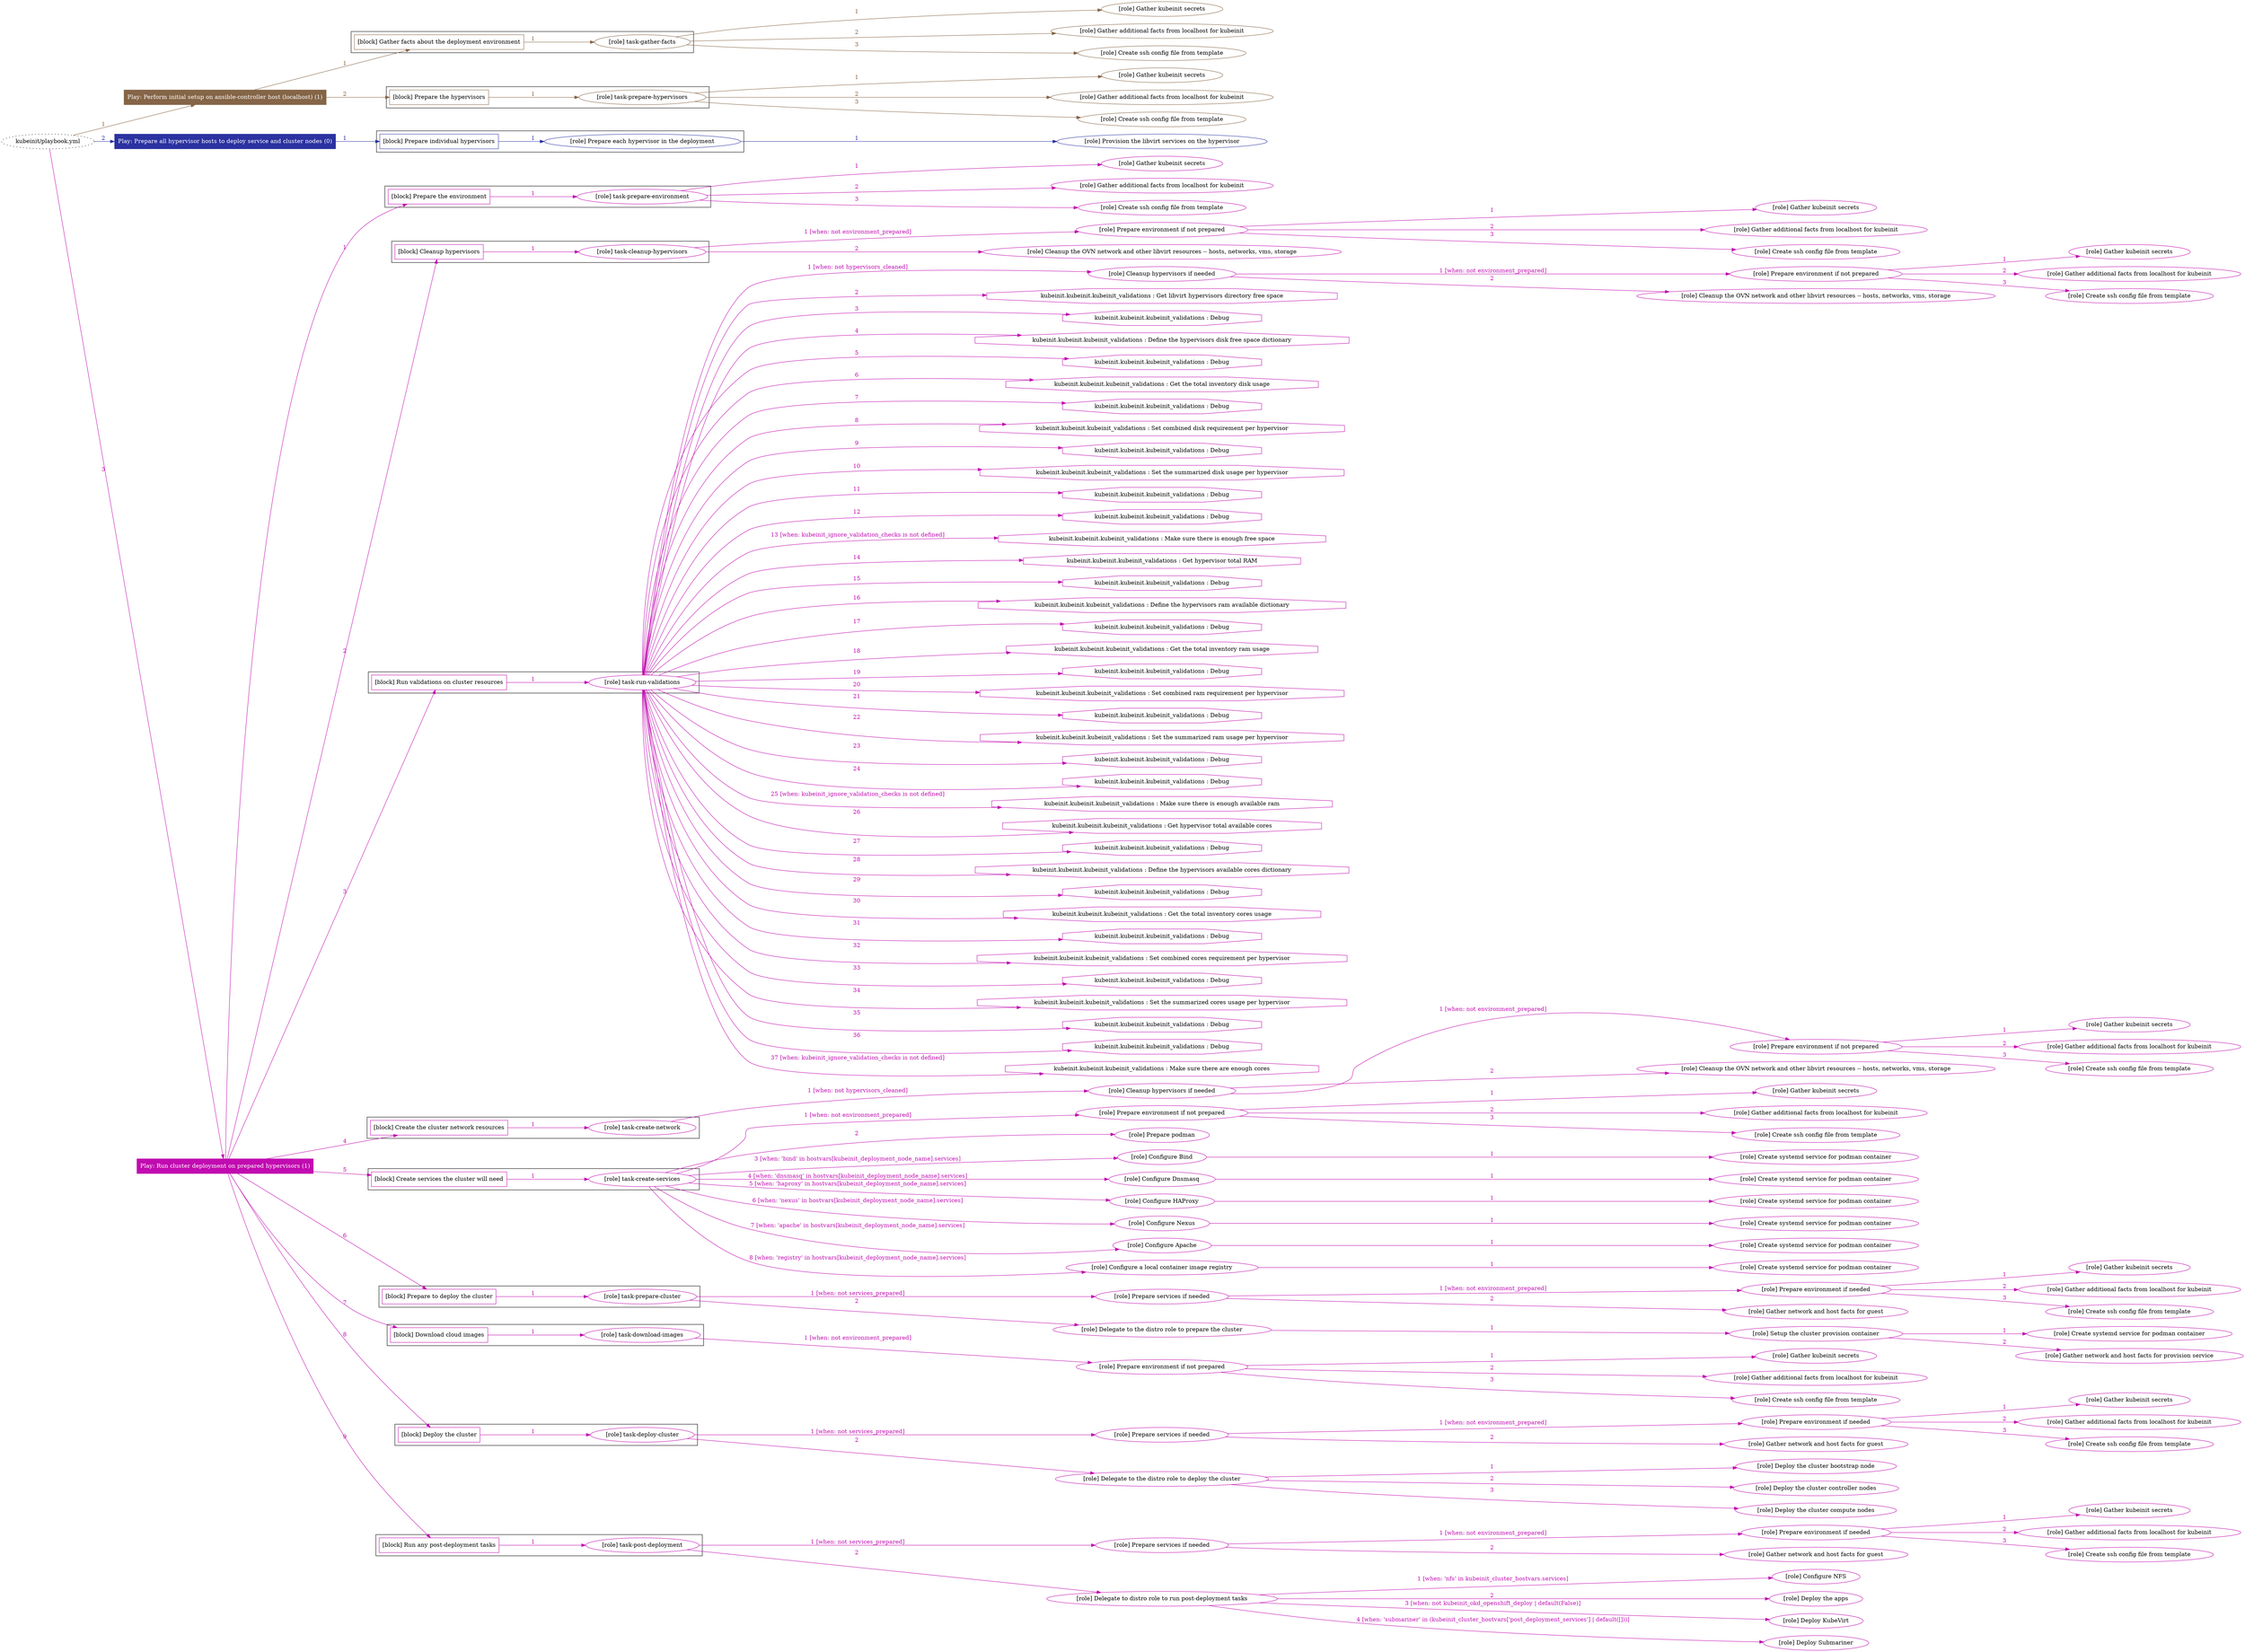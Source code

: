 digraph {
	graph [concentrate=true ordering=in rankdir=LR ratio=fill]
	edge [esep=5 sep=10]
	"kubeinit/playbook.yml" [URL="/home/runner/work/kubeinit/kubeinit/kubeinit/playbook.yml" id=playbook_e26a71fb style=dotted]
	play_205f6891 [label="Play: Perform initial setup on ansible-controller host (localhost) (1)" URL="/home/runner/work/kubeinit/kubeinit/kubeinit/playbook.yml" color="#856547" fontcolor="#ffffff" id=play_205f6891 shape=box style=filled tooltip=localhost]
	"kubeinit/playbook.yml" -> play_205f6891 [label="1 " color="#856547" fontcolor="#856547" id=edge_7119834a labeltooltip="1 " tooltip="1 "]
	subgraph "Gather kubeinit secrets" {
		role_4e64cb46 [label="[role] Gather kubeinit secrets" URL="/home/runner/.ansible/collections/ansible_collections/kubeinit/kubeinit/roles/kubeinit_prepare/tasks/gather_kubeinit_facts.yml" color="#856547" id=role_4e64cb46 tooltip="Gather kubeinit secrets"]
	}
	subgraph "Gather additional facts from localhost for kubeinit" {
		role_03997dae [label="[role] Gather additional facts from localhost for kubeinit" URL="/home/runner/.ansible/collections/ansible_collections/kubeinit/kubeinit/roles/kubeinit_prepare/tasks/gather_kubeinit_facts.yml" color="#856547" id=role_03997dae tooltip="Gather additional facts from localhost for kubeinit"]
	}
	subgraph "Create ssh config file from template" {
		role_cafb5393 [label="[role] Create ssh config file from template" URL="/home/runner/.ansible/collections/ansible_collections/kubeinit/kubeinit/roles/kubeinit_prepare/tasks/gather_kubeinit_facts.yml" color="#856547" id=role_cafb5393 tooltip="Create ssh config file from template"]
	}
	subgraph "task-gather-facts" {
		role_7740b2f0 [label="[role] task-gather-facts" URL="/home/runner/work/kubeinit/kubeinit/kubeinit/playbook.yml" color="#856547" id=role_7740b2f0 tooltip="task-gather-facts"]
		role_7740b2f0 -> role_4e64cb46 [label="1 " color="#856547" fontcolor="#856547" id=edge_23a6af77 labeltooltip="1 " tooltip="1 "]
		role_7740b2f0 -> role_03997dae [label="2 " color="#856547" fontcolor="#856547" id=edge_c3a5cb2d labeltooltip="2 " tooltip="2 "]
		role_7740b2f0 -> role_cafb5393 [label="3 " color="#856547" fontcolor="#856547" id=edge_7d7c8063 labeltooltip="3 " tooltip="3 "]
	}
	subgraph "Gather kubeinit secrets" {
		role_98678cf0 [label="[role] Gather kubeinit secrets" URL="/home/runner/.ansible/collections/ansible_collections/kubeinit/kubeinit/roles/kubeinit_prepare/tasks/gather_kubeinit_facts.yml" color="#856547" id=role_98678cf0 tooltip="Gather kubeinit secrets"]
	}
	subgraph "Gather additional facts from localhost for kubeinit" {
		role_0d9ccc56 [label="[role] Gather additional facts from localhost for kubeinit" URL="/home/runner/.ansible/collections/ansible_collections/kubeinit/kubeinit/roles/kubeinit_prepare/tasks/gather_kubeinit_facts.yml" color="#856547" id=role_0d9ccc56 tooltip="Gather additional facts from localhost for kubeinit"]
	}
	subgraph "Create ssh config file from template" {
		role_4421f9f0 [label="[role] Create ssh config file from template" URL="/home/runner/.ansible/collections/ansible_collections/kubeinit/kubeinit/roles/kubeinit_prepare/tasks/gather_kubeinit_facts.yml" color="#856547" id=role_4421f9f0 tooltip="Create ssh config file from template"]
	}
	subgraph "task-prepare-hypervisors" {
		role_5ab503e5 [label="[role] task-prepare-hypervisors" URL="/home/runner/work/kubeinit/kubeinit/kubeinit/playbook.yml" color="#856547" id=role_5ab503e5 tooltip="task-prepare-hypervisors"]
		role_5ab503e5 -> role_98678cf0 [label="1 " color="#856547" fontcolor="#856547" id=edge_f0eaca31 labeltooltip="1 " tooltip="1 "]
		role_5ab503e5 -> role_0d9ccc56 [label="2 " color="#856547" fontcolor="#856547" id=edge_389e47e4 labeltooltip="2 " tooltip="2 "]
		role_5ab503e5 -> role_4421f9f0 [label="3 " color="#856547" fontcolor="#856547" id=edge_5446df9b labeltooltip="3 " tooltip="3 "]
	}
	subgraph "Play: Perform initial setup on ansible-controller host (localhost) (1)" {
		play_205f6891 -> block_2dcb5378 [label=1 color="#856547" fontcolor="#856547" id=edge_ecc3e4a2 labeltooltip=1 tooltip=1]
		subgraph cluster_block_2dcb5378 {
			block_2dcb5378 [label="[block] Gather facts about the deployment environment" URL="/home/runner/work/kubeinit/kubeinit/kubeinit/playbook.yml" color="#856547" id=block_2dcb5378 labeltooltip="Gather facts about the deployment environment" shape=box tooltip="Gather facts about the deployment environment"]
			block_2dcb5378 -> role_7740b2f0 [label="1 " color="#856547" fontcolor="#856547" id=edge_0b0e2c2b labeltooltip="1 " tooltip="1 "]
		}
		play_205f6891 -> block_8ff5011a [label=2 color="#856547" fontcolor="#856547" id=edge_f4dc8649 labeltooltip=2 tooltip=2]
		subgraph cluster_block_8ff5011a {
			block_8ff5011a [label="[block] Prepare the hypervisors" URL="/home/runner/work/kubeinit/kubeinit/kubeinit/playbook.yml" color="#856547" id=block_8ff5011a labeltooltip="Prepare the hypervisors" shape=box tooltip="Prepare the hypervisors"]
			block_8ff5011a -> role_5ab503e5 [label="1 " color="#856547" fontcolor="#856547" id=edge_e3531ba5 labeltooltip="1 " tooltip="1 "]
		}
	}
	play_0c74963b [label="Play: Prepare all hypervisor hosts to deploy service and cluster nodes (0)" URL="/home/runner/work/kubeinit/kubeinit/kubeinit/playbook.yml" color="#2b32a1" fontcolor="#ffffff" id=play_0c74963b shape=box style=filled tooltip="Play: Prepare all hypervisor hosts to deploy service and cluster nodes (0)"]
	"kubeinit/playbook.yml" -> play_0c74963b [label="2 " color="#2b32a1" fontcolor="#2b32a1" id=edge_00dace12 labeltooltip="2 " tooltip="2 "]
	subgraph "Provision the libvirt services on the hypervisor" {
		role_51239694 [label="[role] Provision the libvirt services on the hypervisor" URL="/home/runner/.ansible/collections/ansible_collections/kubeinit/kubeinit/roles/kubeinit_prepare/tasks/prepare_hypervisor.yml" color="#2b32a1" id=role_51239694 tooltip="Provision the libvirt services on the hypervisor"]
	}
	subgraph "Prepare each hypervisor in the deployment" {
		role_4b4ccf6a [label="[role] Prepare each hypervisor in the deployment" URL="/home/runner/work/kubeinit/kubeinit/kubeinit/playbook.yml" color="#2b32a1" id=role_4b4ccf6a tooltip="Prepare each hypervisor in the deployment"]
		role_4b4ccf6a -> role_51239694 [label="1 " color="#2b32a1" fontcolor="#2b32a1" id=edge_ddf8379a labeltooltip="1 " tooltip="1 "]
	}
	subgraph "Play: Prepare all hypervisor hosts to deploy service and cluster nodes (0)" {
		play_0c74963b -> block_aeb7e48d [label=1 color="#2b32a1" fontcolor="#2b32a1" id=edge_2094c162 labeltooltip=1 tooltip=1]
		subgraph cluster_block_aeb7e48d {
			block_aeb7e48d [label="[block] Prepare individual hypervisors" URL="/home/runner/work/kubeinit/kubeinit/kubeinit/playbook.yml" color="#2b32a1" id=block_aeb7e48d labeltooltip="Prepare individual hypervisors" shape=box tooltip="Prepare individual hypervisors"]
			block_aeb7e48d -> role_4b4ccf6a [label="1 " color="#2b32a1" fontcolor="#2b32a1" id=edge_22c9c5b2 labeltooltip="1 " tooltip="1 "]
		}
	}
	play_4d45ae6a [label="Play: Run cluster deployment on prepared hypervisors (1)" URL="/home/runner/work/kubeinit/kubeinit/kubeinit/playbook.yml" color="#c10bb0" fontcolor="#ffffff" id=play_4d45ae6a shape=box style=filled tooltip=localhost]
	"kubeinit/playbook.yml" -> play_4d45ae6a [label="3 " color="#c10bb0" fontcolor="#c10bb0" id=edge_d987dcf6 labeltooltip="3 " tooltip="3 "]
	subgraph "Gather kubeinit secrets" {
		role_a326727f [label="[role] Gather kubeinit secrets" URL="/home/runner/.ansible/collections/ansible_collections/kubeinit/kubeinit/roles/kubeinit_prepare/tasks/gather_kubeinit_facts.yml" color="#c10bb0" id=role_a326727f tooltip="Gather kubeinit secrets"]
	}
	subgraph "Gather additional facts from localhost for kubeinit" {
		role_5563f98d [label="[role] Gather additional facts from localhost for kubeinit" URL="/home/runner/.ansible/collections/ansible_collections/kubeinit/kubeinit/roles/kubeinit_prepare/tasks/gather_kubeinit_facts.yml" color="#c10bb0" id=role_5563f98d tooltip="Gather additional facts from localhost for kubeinit"]
	}
	subgraph "Create ssh config file from template" {
		role_81d32239 [label="[role] Create ssh config file from template" URL="/home/runner/.ansible/collections/ansible_collections/kubeinit/kubeinit/roles/kubeinit_prepare/tasks/gather_kubeinit_facts.yml" color="#c10bb0" id=role_81d32239 tooltip="Create ssh config file from template"]
	}
	subgraph "task-prepare-environment" {
		role_eb55b9fc [label="[role] task-prepare-environment" URL="/home/runner/work/kubeinit/kubeinit/kubeinit/playbook.yml" color="#c10bb0" id=role_eb55b9fc tooltip="task-prepare-environment"]
		role_eb55b9fc -> role_a326727f [label="1 " color="#c10bb0" fontcolor="#c10bb0" id=edge_47991170 labeltooltip="1 " tooltip="1 "]
		role_eb55b9fc -> role_5563f98d [label="2 " color="#c10bb0" fontcolor="#c10bb0" id=edge_742d89a9 labeltooltip="2 " tooltip="2 "]
		role_eb55b9fc -> role_81d32239 [label="3 " color="#c10bb0" fontcolor="#c10bb0" id=edge_e14baeb8 labeltooltip="3 " tooltip="3 "]
	}
	subgraph "Gather kubeinit secrets" {
		role_adddec5a [label="[role] Gather kubeinit secrets" URL="/home/runner/.ansible/collections/ansible_collections/kubeinit/kubeinit/roles/kubeinit_prepare/tasks/gather_kubeinit_facts.yml" color="#c10bb0" id=role_adddec5a tooltip="Gather kubeinit secrets"]
	}
	subgraph "Gather additional facts from localhost for kubeinit" {
		role_b2144eb9 [label="[role] Gather additional facts from localhost for kubeinit" URL="/home/runner/.ansible/collections/ansible_collections/kubeinit/kubeinit/roles/kubeinit_prepare/tasks/gather_kubeinit_facts.yml" color="#c10bb0" id=role_b2144eb9 tooltip="Gather additional facts from localhost for kubeinit"]
	}
	subgraph "Create ssh config file from template" {
		role_0164a225 [label="[role] Create ssh config file from template" URL="/home/runner/.ansible/collections/ansible_collections/kubeinit/kubeinit/roles/kubeinit_prepare/tasks/gather_kubeinit_facts.yml" color="#c10bb0" id=role_0164a225 tooltip="Create ssh config file from template"]
	}
	subgraph "Prepare environment if not prepared" {
		role_36d30901 [label="[role] Prepare environment if not prepared" URL="/home/runner/.ansible/collections/ansible_collections/kubeinit/kubeinit/roles/kubeinit_prepare/tasks/cleanup_hypervisors.yml" color="#c10bb0" id=role_36d30901 tooltip="Prepare environment if not prepared"]
		role_36d30901 -> role_adddec5a [label="1 " color="#c10bb0" fontcolor="#c10bb0" id=edge_e633828a labeltooltip="1 " tooltip="1 "]
		role_36d30901 -> role_b2144eb9 [label="2 " color="#c10bb0" fontcolor="#c10bb0" id=edge_a2da2510 labeltooltip="2 " tooltip="2 "]
		role_36d30901 -> role_0164a225 [label="3 " color="#c10bb0" fontcolor="#c10bb0" id=edge_ae048aff labeltooltip="3 " tooltip="3 "]
	}
	subgraph "Cleanup the OVN network and other libvirt resources -- hosts, networks, vms, storage" {
		role_5141cc9f [label="[role] Cleanup the OVN network and other libvirt resources -- hosts, networks, vms, storage" URL="/home/runner/.ansible/collections/ansible_collections/kubeinit/kubeinit/roles/kubeinit_prepare/tasks/cleanup_hypervisors.yml" color="#c10bb0" id=role_5141cc9f tooltip="Cleanup the OVN network and other libvirt resources -- hosts, networks, vms, storage"]
	}
	subgraph "task-cleanup-hypervisors" {
		role_904614a5 [label="[role] task-cleanup-hypervisors" URL="/home/runner/work/kubeinit/kubeinit/kubeinit/playbook.yml" color="#c10bb0" id=role_904614a5 tooltip="task-cleanup-hypervisors"]
		role_904614a5 -> role_36d30901 [label="1 [when: not environment_prepared]" color="#c10bb0" fontcolor="#c10bb0" id=edge_fa687e51 labeltooltip="1 [when: not environment_prepared]" tooltip="1 [when: not environment_prepared]"]
		role_904614a5 -> role_5141cc9f [label="2 " color="#c10bb0" fontcolor="#c10bb0" id=edge_1bfa1a60 labeltooltip="2 " tooltip="2 "]
	}
	subgraph "Gather kubeinit secrets" {
		role_bbe0d2f4 [label="[role] Gather kubeinit secrets" URL="/home/runner/.ansible/collections/ansible_collections/kubeinit/kubeinit/roles/kubeinit_prepare/tasks/gather_kubeinit_facts.yml" color="#c10bb0" id=role_bbe0d2f4 tooltip="Gather kubeinit secrets"]
	}
	subgraph "Gather additional facts from localhost for kubeinit" {
		role_507bb6d4 [label="[role] Gather additional facts from localhost for kubeinit" URL="/home/runner/.ansible/collections/ansible_collections/kubeinit/kubeinit/roles/kubeinit_prepare/tasks/gather_kubeinit_facts.yml" color="#c10bb0" id=role_507bb6d4 tooltip="Gather additional facts from localhost for kubeinit"]
	}
	subgraph "Create ssh config file from template" {
		role_0abbb767 [label="[role] Create ssh config file from template" URL="/home/runner/.ansible/collections/ansible_collections/kubeinit/kubeinit/roles/kubeinit_prepare/tasks/gather_kubeinit_facts.yml" color="#c10bb0" id=role_0abbb767 tooltip="Create ssh config file from template"]
	}
	subgraph "Prepare environment if not prepared" {
		role_dc6c1cdf [label="[role] Prepare environment if not prepared" URL="/home/runner/.ansible/collections/ansible_collections/kubeinit/kubeinit/roles/kubeinit_prepare/tasks/cleanup_hypervisors.yml" color="#c10bb0" id=role_dc6c1cdf tooltip="Prepare environment if not prepared"]
		role_dc6c1cdf -> role_bbe0d2f4 [label="1 " color="#c10bb0" fontcolor="#c10bb0" id=edge_cf75aca3 labeltooltip="1 " tooltip="1 "]
		role_dc6c1cdf -> role_507bb6d4 [label="2 " color="#c10bb0" fontcolor="#c10bb0" id=edge_35bb2f94 labeltooltip="2 " tooltip="2 "]
		role_dc6c1cdf -> role_0abbb767 [label="3 " color="#c10bb0" fontcolor="#c10bb0" id=edge_d5b6416b labeltooltip="3 " tooltip="3 "]
	}
	subgraph "Cleanup the OVN network and other libvirt resources -- hosts, networks, vms, storage" {
		role_432e8d5b [label="[role] Cleanup the OVN network and other libvirt resources -- hosts, networks, vms, storage" URL="/home/runner/.ansible/collections/ansible_collections/kubeinit/kubeinit/roles/kubeinit_prepare/tasks/cleanup_hypervisors.yml" color="#c10bb0" id=role_432e8d5b tooltip="Cleanup the OVN network and other libvirt resources -- hosts, networks, vms, storage"]
	}
	subgraph "Cleanup hypervisors if needed" {
		role_c6b0385e [label="[role] Cleanup hypervisors if needed" URL="/home/runner/.ansible/collections/ansible_collections/kubeinit/kubeinit/roles/kubeinit_validations/tasks/main.yml" color="#c10bb0" id=role_c6b0385e tooltip="Cleanup hypervisors if needed"]
		role_c6b0385e -> role_dc6c1cdf [label="1 [when: not environment_prepared]" color="#c10bb0" fontcolor="#c10bb0" id=edge_d12ea577 labeltooltip="1 [when: not environment_prepared]" tooltip="1 [when: not environment_prepared]"]
		role_c6b0385e -> role_432e8d5b [label="2 " color="#c10bb0" fontcolor="#c10bb0" id=edge_ab2e592d labeltooltip="2 " tooltip="2 "]
	}
	subgraph "task-run-validations" {
		role_b9e89e8c [label="[role] task-run-validations" URL="/home/runner/work/kubeinit/kubeinit/kubeinit/playbook.yml" color="#c10bb0" id=role_b9e89e8c tooltip="task-run-validations"]
		role_b9e89e8c -> role_c6b0385e [label="1 [when: not hypervisors_cleaned]" color="#c10bb0" fontcolor="#c10bb0" id=edge_a03c371e labeltooltip="1 [when: not hypervisors_cleaned]" tooltip="1 [when: not hypervisors_cleaned]"]
		task_b64d3357 [label="kubeinit.kubeinit.kubeinit_validations : Get libvirt hypervisors directory free space" URL="/home/runner/.ansible/collections/ansible_collections/kubeinit/kubeinit/roles/kubeinit_validations/tasks/10_libvirt_free_space.yml" color="#c10bb0" id=task_b64d3357 shape=octagon tooltip="kubeinit.kubeinit.kubeinit_validations : Get libvirt hypervisors directory free space"]
		role_b9e89e8c -> task_b64d3357 [label="2 " color="#c10bb0" fontcolor="#c10bb0" id=edge_a7199e0b labeltooltip="2 " tooltip="2 "]
		task_2fd5b173 [label="kubeinit.kubeinit.kubeinit_validations : Debug" URL="/home/runner/.ansible/collections/ansible_collections/kubeinit/kubeinit/roles/kubeinit_validations/tasks/10_libvirt_free_space.yml" color="#c10bb0" id=task_2fd5b173 shape=octagon tooltip="kubeinit.kubeinit.kubeinit_validations : Debug"]
		role_b9e89e8c -> task_2fd5b173 [label="3 " color="#c10bb0" fontcolor="#c10bb0" id=edge_8ea1081c labeltooltip="3 " tooltip="3 "]
		task_35550cd8 [label="kubeinit.kubeinit.kubeinit_validations : Define the hypervisors disk free space dictionary" URL="/home/runner/.ansible/collections/ansible_collections/kubeinit/kubeinit/roles/kubeinit_validations/tasks/10_libvirt_free_space.yml" color="#c10bb0" id=task_35550cd8 shape=octagon tooltip="kubeinit.kubeinit.kubeinit_validations : Define the hypervisors disk free space dictionary"]
		role_b9e89e8c -> task_35550cd8 [label="4 " color="#c10bb0" fontcolor="#c10bb0" id=edge_46815473 labeltooltip="4 " tooltip="4 "]
		task_393127dc [label="kubeinit.kubeinit.kubeinit_validations : Debug" URL="/home/runner/.ansible/collections/ansible_collections/kubeinit/kubeinit/roles/kubeinit_validations/tasks/10_libvirt_free_space.yml" color="#c10bb0" id=task_393127dc shape=octagon tooltip="kubeinit.kubeinit.kubeinit_validations : Debug"]
		role_b9e89e8c -> task_393127dc [label="5 " color="#c10bb0" fontcolor="#c10bb0" id=edge_99b411d1 labeltooltip="5 " tooltip="5 "]
		task_e2a570dc [label="kubeinit.kubeinit.kubeinit_validations : Get the total inventory disk usage" URL="/home/runner/.ansible/collections/ansible_collections/kubeinit/kubeinit/roles/kubeinit_validations/tasks/10_libvirt_free_space.yml" color="#c10bb0" id=task_e2a570dc shape=octagon tooltip="kubeinit.kubeinit.kubeinit_validations : Get the total inventory disk usage"]
		role_b9e89e8c -> task_e2a570dc [label="6 " color="#c10bb0" fontcolor="#c10bb0" id=edge_4ee5e862 labeltooltip="6 " tooltip="6 "]
		task_6c873c8d [label="kubeinit.kubeinit.kubeinit_validations : Debug" URL="/home/runner/.ansible/collections/ansible_collections/kubeinit/kubeinit/roles/kubeinit_validations/tasks/10_libvirt_free_space.yml" color="#c10bb0" id=task_6c873c8d shape=octagon tooltip="kubeinit.kubeinit.kubeinit_validations : Debug"]
		role_b9e89e8c -> task_6c873c8d [label="7 " color="#c10bb0" fontcolor="#c10bb0" id=edge_91b41ae9 labeltooltip="7 " tooltip="7 "]
		task_3733c904 [label="kubeinit.kubeinit.kubeinit_validations : Set combined disk requirement per hypervisor" URL="/home/runner/.ansible/collections/ansible_collections/kubeinit/kubeinit/roles/kubeinit_validations/tasks/10_libvirt_free_space.yml" color="#c10bb0" id=task_3733c904 shape=octagon tooltip="kubeinit.kubeinit.kubeinit_validations : Set combined disk requirement per hypervisor"]
		role_b9e89e8c -> task_3733c904 [label="8 " color="#c10bb0" fontcolor="#c10bb0" id=edge_fb6077c8 labeltooltip="8 " tooltip="8 "]
		task_696aab0c [label="kubeinit.kubeinit.kubeinit_validations : Debug" URL="/home/runner/.ansible/collections/ansible_collections/kubeinit/kubeinit/roles/kubeinit_validations/tasks/10_libvirt_free_space.yml" color="#c10bb0" id=task_696aab0c shape=octagon tooltip="kubeinit.kubeinit.kubeinit_validations : Debug"]
		role_b9e89e8c -> task_696aab0c [label="9 " color="#c10bb0" fontcolor="#c10bb0" id=edge_bed0dfd8 labeltooltip="9 " tooltip="9 "]
		task_e32a8131 [label="kubeinit.kubeinit.kubeinit_validations : Set the summarized disk usage per hypervisor" URL="/home/runner/.ansible/collections/ansible_collections/kubeinit/kubeinit/roles/kubeinit_validations/tasks/10_libvirt_free_space.yml" color="#c10bb0" id=task_e32a8131 shape=octagon tooltip="kubeinit.kubeinit.kubeinit_validations : Set the summarized disk usage per hypervisor"]
		role_b9e89e8c -> task_e32a8131 [label="10 " color="#c10bb0" fontcolor="#c10bb0" id=edge_3dec24c7 labeltooltip="10 " tooltip="10 "]
		task_2509c92d [label="kubeinit.kubeinit.kubeinit_validations : Debug" URL="/home/runner/.ansible/collections/ansible_collections/kubeinit/kubeinit/roles/kubeinit_validations/tasks/10_libvirt_free_space.yml" color="#c10bb0" id=task_2509c92d shape=octagon tooltip="kubeinit.kubeinit.kubeinit_validations : Debug"]
		role_b9e89e8c -> task_2509c92d [label="11 " color="#c10bb0" fontcolor="#c10bb0" id=edge_3d0d459c labeltooltip="11 " tooltip="11 "]
		task_ace71037 [label="kubeinit.kubeinit.kubeinit_validations : Debug" URL="/home/runner/.ansible/collections/ansible_collections/kubeinit/kubeinit/roles/kubeinit_validations/tasks/10_libvirt_free_space.yml" color="#c10bb0" id=task_ace71037 shape=octagon tooltip="kubeinit.kubeinit.kubeinit_validations : Debug"]
		role_b9e89e8c -> task_ace71037 [label="12 " color="#c10bb0" fontcolor="#c10bb0" id=edge_a327acdc labeltooltip="12 " tooltip="12 "]
		task_a318b33e [label="kubeinit.kubeinit.kubeinit_validations : Make sure there is enough free space" URL="/home/runner/.ansible/collections/ansible_collections/kubeinit/kubeinit/roles/kubeinit_validations/tasks/10_libvirt_free_space.yml" color="#c10bb0" id=task_a318b33e shape=octagon tooltip="kubeinit.kubeinit.kubeinit_validations : Make sure there is enough free space"]
		role_b9e89e8c -> task_a318b33e [label="13 [when: kubeinit_ignore_validation_checks is not defined]" color="#c10bb0" fontcolor="#c10bb0" id=edge_25b012d0 labeltooltip="13 [when: kubeinit_ignore_validation_checks is not defined]" tooltip="13 [when: kubeinit_ignore_validation_checks is not defined]"]
		task_9abcf8a5 [label="kubeinit.kubeinit.kubeinit_validations : Get hypervisor total RAM" URL="/home/runner/.ansible/collections/ansible_collections/kubeinit/kubeinit/roles/kubeinit_validations/tasks/20_libvirt_available_ram.yml" color="#c10bb0" id=task_9abcf8a5 shape=octagon tooltip="kubeinit.kubeinit.kubeinit_validations : Get hypervisor total RAM"]
		role_b9e89e8c -> task_9abcf8a5 [label="14 " color="#c10bb0" fontcolor="#c10bb0" id=edge_a8d49bad labeltooltip="14 " tooltip="14 "]
		task_cace5ab3 [label="kubeinit.kubeinit.kubeinit_validations : Debug" URL="/home/runner/.ansible/collections/ansible_collections/kubeinit/kubeinit/roles/kubeinit_validations/tasks/20_libvirt_available_ram.yml" color="#c10bb0" id=task_cace5ab3 shape=octagon tooltip="kubeinit.kubeinit.kubeinit_validations : Debug"]
		role_b9e89e8c -> task_cace5ab3 [label="15 " color="#c10bb0" fontcolor="#c10bb0" id=edge_a3ab84a5 labeltooltip="15 " tooltip="15 "]
		task_82476410 [label="kubeinit.kubeinit.kubeinit_validations : Define the hypervisors ram available dictionary" URL="/home/runner/.ansible/collections/ansible_collections/kubeinit/kubeinit/roles/kubeinit_validations/tasks/20_libvirt_available_ram.yml" color="#c10bb0" id=task_82476410 shape=octagon tooltip="kubeinit.kubeinit.kubeinit_validations : Define the hypervisors ram available dictionary"]
		role_b9e89e8c -> task_82476410 [label="16 " color="#c10bb0" fontcolor="#c10bb0" id=edge_2163cfdc labeltooltip="16 " tooltip="16 "]
		task_cd04750b [label="kubeinit.kubeinit.kubeinit_validations : Debug" URL="/home/runner/.ansible/collections/ansible_collections/kubeinit/kubeinit/roles/kubeinit_validations/tasks/20_libvirt_available_ram.yml" color="#c10bb0" id=task_cd04750b shape=octagon tooltip="kubeinit.kubeinit.kubeinit_validations : Debug"]
		role_b9e89e8c -> task_cd04750b [label="17 " color="#c10bb0" fontcolor="#c10bb0" id=edge_ace4ece4 labeltooltip="17 " tooltip="17 "]
		task_ad12450d [label="kubeinit.kubeinit.kubeinit_validations : Get the total inventory ram usage" URL="/home/runner/.ansible/collections/ansible_collections/kubeinit/kubeinit/roles/kubeinit_validations/tasks/20_libvirt_available_ram.yml" color="#c10bb0" id=task_ad12450d shape=octagon tooltip="kubeinit.kubeinit.kubeinit_validations : Get the total inventory ram usage"]
		role_b9e89e8c -> task_ad12450d [label="18 " color="#c10bb0" fontcolor="#c10bb0" id=edge_2abe8d14 labeltooltip="18 " tooltip="18 "]
		task_ab050dde [label="kubeinit.kubeinit.kubeinit_validations : Debug" URL="/home/runner/.ansible/collections/ansible_collections/kubeinit/kubeinit/roles/kubeinit_validations/tasks/20_libvirt_available_ram.yml" color="#c10bb0" id=task_ab050dde shape=octagon tooltip="kubeinit.kubeinit.kubeinit_validations : Debug"]
		role_b9e89e8c -> task_ab050dde [label="19 " color="#c10bb0" fontcolor="#c10bb0" id=edge_a22276d3 labeltooltip="19 " tooltip="19 "]
		task_662d9afa [label="kubeinit.kubeinit.kubeinit_validations : Set combined ram requirement per hypervisor" URL="/home/runner/.ansible/collections/ansible_collections/kubeinit/kubeinit/roles/kubeinit_validations/tasks/20_libvirt_available_ram.yml" color="#c10bb0" id=task_662d9afa shape=octagon tooltip="kubeinit.kubeinit.kubeinit_validations : Set combined ram requirement per hypervisor"]
		role_b9e89e8c -> task_662d9afa [label="20 " color="#c10bb0" fontcolor="#c10bb0" id=edge_192b5c4d labeltooltip="20 " tooltip="20 "]
		task_02b9acc5 [label="kubeinit.kubeinit.kubeinit_validations : Debug" URL="/home/runner/.ansible/collections/ansible_collections/kubeinit/kubeinit/roles/kubeinit_validations/tasks/20_libvirt_available_ram.yml" color="#c10bb0" id=task_02b9acc5 shape=octagon tooltip="kubeinit.kubeinit.kubeinit_validations : Debug"]
		role_b9e89e8c -> task_02b9acc5 [label="21 " color="#c10bb0" fontcolor="#c10bb0" id=edge_91243c69 labeltooltip="21 " tooltip="21 "]
		task_4d4d14cd [label="kubeinit.kubeinit.kubeinit_validations : Set the summarized ram usage per hypervisor" URL="/home/runner/.ansible/collections/ansible_collections/kubeinit/kubeinit/roles/kubeinit_validations/tasks/20_libvirt_available_ram.yml" color="#c10bb0" id=task_4d4d14cd shape=octagon tooltip="kubeinit.kubeinit.kubeinit_validations : Set the summarized ram usage per hypervisor"]
		role_b9e89e8c -> task_4d4d14cd [label="22 " color="#c10bb0" fontcolor="#c10bb0" id=edge_c8c97b4c labeltooltip="22 " tooltip="22 "]
		task_1eb5e381 [label="kubeinit.kubeinit.kubeinit_validations : Debug" URL="/home/runner/.ansible/collections/ansible_collections/kubeinit/kubeinit/roles/kubeinit_validations/tasks/20_libvirt_available_ram.yml" color="#c10bb0" id=task_1eb5e381 shape=octagon tooltip="kubeinit.kubeinit.kubeinit_validations : Debug"]
		role_b9e89e8c -> task_1eb5e381 [label="23 " color="#c10bb0" fontcolor="#c10bb0" id=edge_3143a22a labeltooltip="23 " tooltip="23 "]
		task_aff77245 [label="kubeinit.kubeinit.kubeinit_validations : Debug" URL="/home/runner/.ansible/collections/ansible_collections/kubeinit/kubeinit/roles/kubeinit_validations/tasks/20_libvirt_available_ram.yml" color="#c10bb0" id=task_aff77245 shape=octagon tooltip="kubeinit.kubeinit.kubeinit_validations : Debug"]
		role_b9e89e8c -> task_aff77245 [label="24 " color="#c10bb0" fontcolor="#c10bb0" id=edge_476db356 labeltooltip="24 " tooltip="24 "]
		task_15e25365 [label="kubeinit.kubeinit.kubeinit_validations : Make sure there is enough available ram" URL="/home/runner/.ansible/collections/ansible_collections/kubeinit/kubeinit/roles/kubeinit_validations/tasks/20_libvirt_available_ram.yml" color="#c10bb0" id=task_15e25365 shape=octagon tooltip="kubeinit.kubeinit.kubeinit_validations : Make sure there is enough available ram"]
		role_b9e89e8c -> task_15e25365 [label="25 [when: kubeinit_ignore_validation_checks is not defined]" color="#c10bb0" fontcolor="#c10bb0" id=edge_cdaacc66 labeltooltip="25 [when: kubeinit_ignore_validation_checks is not defined]" tooltip="25 [when: kubeinit_ignore_validation_checks is not defined]"]
		task_c2676df7 [label="kubeinit.kubeinit.kubeinit_validations : Get hypervisor total available cores" URL="/home/runner/.ansible/collections/ansible_collections/kubeinit/kubeinit/roles/kubeinit_validations/tasks/30_libvirt_check_cpu_cores.yml" color="#c10bb0" id=task_c2676df7 shape=octagon tooltip="kubeinit.kubeinit.kubeinit_validations : Get hypervisor total available cores"]
		role_b9e89e8c -> task_c2676df7 [label="26 " color="#c10bb0" fontcolor="#c10bb0" id=edge_8458f1f8 labeltooltip="26 " tooltip="26 "]
		task_e96883ec [label="kubeinit.kubeinit.kubeinit_validations : Debug" URL="/home/runner/.ansible/collections/ansible_collections/kubeinit/kubeinit/roles/kubeinit_validations/tasks/30_libvirt_check_cpu_cores.yml" color="#c10bb0" id=task_e96883ec shape=octagon tooltip="kubeinit.kubeinit.kubeinit_validations : Debug"]
		role_b9e89e8c -> task_e96883ec [label="27 " color="#c10bb0" fontcolor="#c10bb0" id=edge_8873f78b labeltooltip="27 " tooltip="27 "]
		task_4307661a [label="kubeinit.kubeinit.kubeinit_validations : Define the hypervisors available cores dictionary" URL="/home/runner/.ansible/collections/ansible_collections/kubeinit/kubeinit/roles/kubeinit_validations/tasks/30_libvirt_check_cpu_cores.yml" color="#c10bb0" id=task_4307661a shape=octagon tooltip="kubeinit.kubeinit.kubeinit_validations : Define the hypervisors available cores dictionary"]
		role_b9e89e8c -> task_4307661a [label="28 " color="#c10bb0" fontcolor="#c10bb0" id=edge_67cabea6 labeltooltip="28 " tooltip="28 "]
		task_8596da12 [label="kubeinit.kubeinit.kubeinit_validations : Debug" URL="/home/runner/.ansible/collections/ansible_collections/kubeinit/kubeinit/roles/kubeinit_validations/tasks/30_libvirt_check_cpu_cores.yml" color="#c10bb0" id=task_8596da12 shape=octagon tooltip="kubeinit.kubeinit.kubeinit_validations : Debug"]
		role_b9e89e8c -> task_8596da12 [label="29 " color="#c10bb0" fontcolor="#c10bb0" id=edge_464cd568 labeltooltip="29 " tooltip="29 "]
		task_11d10f06 [label="kubeinit.kubeinit.kubeinit_validations : Get the total inventory cores usage" URL="/home/runner/.ansible/collections/ansible_collections/kubeinit/kubeinit/roles/kubeinit_validations/tasks/30_libvirt_check_cpu_cores.yml" color="#c10bb0" id=task_11d10f06 shape=octagon tooltip="kubeinit.kubeinit.kubeinit_validations : Get the total inventory cores usage"]
		role_b9e89e8c -> task_11d10f06 [label="30 " color="#c10bb0" fontcolor="#c10bb0" id=edge_c2fd388e labeltooltip="30 " tooltip="30 "]
		task_7dcf587f [label="kubeinit.kubeinit.kubeinit_validations : Debug" URL="/home/runner/.ansible/collections/ansible_collections/kubeinit/kubeinit/roles/kubeinit_validations/tasks/30_libvirt_check_cpu_cores.yml" color="#c10bb0" id=task_7dcf587f shape=octagon tooltip="kubeinit.kubeinit.kubeinit_validations : Debug"]
		role_b9e89e8c -> task_7dcf587f [label="31 " color="#c10bb0" fontcolor="#c10bb0" id=edge_fea269d3 labeltooltip="31 " tooltip="31 "]
		task_677b1a54 [label="kubeinit.kubeinit.kubeinit_validations : Set combined cores requirement per hypervisor" URL="/home/runner/.ansible/collections/ansible_collections/kubeinit/kubeinit/roles/kubeinit_validations/tasks/30_libvirt_check_cpu_cores.yml" color="#c10bb0" id=task_677b1a54 shape=octagon tooltip="kubeinit.kubeinit.kubeinit_validations : Set combined cores requirement per hypervisor"]
		role_b9e89e8c -> task_677b1a54 [label="32 " color="#c10bb0" fontcolor="#c10bb0" id=edge_2abc7d15 labeltooltip="32 " tooltip="32 "]
		task_f0935cd8 [label="kubeinit.kubeinit.kubeinit_validations : Debug" URL="/home/runner/.ansible/collections/ansible_collections/kubeinit/kubeinit/roles/kubeinit_validations/tasks/30_libvirt_check_cpu_cores.yml" color="#c10bb0" id=task_f0935cd8 shape=octagon tooltip="kubeinit.kubeinit.kubeinit_validations : Debug"]
		role_b9e89e8c -> task_f0935cd8 [label="33 " color="#c10bb0" fontcolor="#c10bb0" id=edge_18e146aa labeltooltip="33 " tooltip="33 "]
		task_c50d2885 [label="kubeinit.kubeinit.kubeinit_validations : Set the summarized cores usage per hypervisor" URL="/home/runner/.ansible/collections/ansible_collections/kubeinit/kubeinit/roles/kubeinit_validations/tasks/30_libvirt_check_cpu_cores.yml" color="#c10bb0" id=task_c50d2885 shape=octagon tooltip="kubeinit.kubeinit.kubeinit_validations : Set the summarized cores usage per hypervisor"]
		role_b9e89e8c -> task_c50d2885 [label="34 " color="#c10bb0" fontcolor="#c10bb0" id=edge_aa22096e labeltooltip="34 " tooltip="34 "]
		task_c49b1e7a [label="kubeinit.kubeinit.kubeinit_validations : Debug" URL="/home/runner/.ansible/collections/ansible_collections/kubeinit/kubeinit/roles/kubeinit_validations/tasks/30_libvirt_check_cpu_cores.yml" color="#c10bb0" id=task_c49b1e7a shape=octagon tooltip="kubeinit.kubeinit.kubeinit_validations : Debug"]
		role_b9e89e8c -> task_c49b1e7a [label="35 " color="#c10bb0" fontcolor="#c10bb0" id=edge_c4682ff4 labeltooltip="35 " tooltip="35 "]
		task_f0e25694 [label="kubeinit.kubeinit.kubeinit_validations : Debug" URL="/home/runner/.ansible/collections/ansible_collections/kubeinit/kubeinit/roles/kubeinit_validations/tasks/30_libvirt_check_cpu_cores.yml" color="#c10bb0" id=task_f0e25694 shape=octagon tooltip="kubeinit.kubeinit.kubeinit_validations : Debug"]
		role_b9e89e8c -> task_f0e25694 [label="36 " color="#c10bb0" fontcolor="#c10bb0" id=edge_cec60745 labeltooltip="36 " tooltip="36 "]
		task_50ea8e22 [label="kubeinit.kubeinit.kubeinit_validations : Make sure there are enough cores" URL="/home/runner/.ansible/collections/ansible_collections/kubeinit/kubeinit/roles/kubeinit_validations/tasks/30_libvirt_check_cpu_cores.yml" color="#c10bb0" id=task_50ea8e22 shape=octagon tooltip="kubeinit.kubeinit.kubeinit_validations : Make sure there are enough cores"]
		role_b9e89e8c -> task_50ea8e22 [label="37 [when: kubeinit_ignore_validation_checks is not defined]" color="#c10bb0" fontcolor="#c10bb0" id=edge_b17784b0 labeltooltip="37 [when: kubeinit_ignore_validation_checks is not defined]" tooltip="37 [when: kubeinit_ignore_validation_checks is not defined]"]
	}
	subgraph "Gather kubeinit secrets" {
		role_553ce766 [label="[role] Gather kubeinit secrets" URL="/home/runner/.ansible/collections/ansible_collections/kubeinit/kubeinit/roles/kubeinit_prepare/tasks/gather_kubeinit_facts.yml" color="#c10bb0" id=role_553ce766 tooltip="Gather kubeinit secrets"]
	}
	subgraph "Gather additional facts from localhost for kubeinit" {
		role_8f01d248 [label="[role] Gather additional facts from localhost for kubeinit" URL="/home/runner/.ansible/collections/ansible_collections/kubeinit/kubeinit/roles/kubeinit_prepare/tasks/gather_kubeinit_facts.yml" color="#c10bb0" id=role_8f01d248 tooltip="Gather additional facts from localhost for kubeinit"]
	}
	subgraph "Create ssh config file from template" {
		role_6df34dad [label="[role] Create ssh config file from template" URL="/home/runner/.ansible/collections/ansible_collections/kubeinit/kubeinit/roles/kubeinit_prepare/tasks/gather_kubeinit_facts.yml" color="#c10bb0" id=role_6df34dad tooltip="Create ssh config file from template"]
	}
	subgraph "Prepare environment if not prepared" {
		role_b384f8eb [label="[role] Prepare environment if not prepared" URL="/home/runner/.ansible/collections/ansible_collections/kubeinit/kubeinit/roles/kubeinit_prepare/tasks/cleanup_hypervisors.yml" color="#c10bb0" id=role_b384f8eb tooltip="Prepare environment if not prepared"]
		role_b384f8eb -> role_553ce766 [label="1 " color="#c10bb0" fontcolor="#c10bb0" id=edge_e6c2280d labeltooltip="1 " tooltip="1 "]
		role_b384f8eb -> role_8f01d248 [label="2 " color="#c10bb0" fontcolor="#c10bb0" id=edge_39f72365 labeltooltip="2 " tooltip="2 "]
		role_b384f8eb -> role_6df34dad [label="3 " color="#c10bb0" fontcolor="#c10bb0" id=edge_df3576e2 labeltooltip="3 " tooltip="3 "]
	}
	subgraph "Cleanup the OVN network and other libvirt resources -- hosts, networks, vms, storage" {
		role_d2613b44 [label="[role] Cleanup the OVN network and other libvirt resources -- hosts, networks, vms, storage" URL="/home/runner/.ansible/collections/ansible_collections/kubeinit/kubeinit/roles/kubeinit_prepare/tasks/cleanup_hypervisors.yml" color="#c10bb0" id=role_d2613b44 tooltip="Cleanup the OVN network and other libvirt resources -- hosts, networks, vms, storage"]
	}
	subgraph "Cleanup hypervisors if needed" {
		role_5900f234 [label="[role] Cleanup hypervisors if needed" URL="/home/runner/.ansible/collections/ansible_collections/kubeinit/kubeinit/roles/kubeinit_libvirt/tasks/create_network.yml" color="#c10bb0" id=role_5900f234 tooltip="Cleanup hypervisors if needed"]
		role_5900f234 -> role_b384f8eb [label="1 [when: not environment_prepared]" color="#c10bb0" fontcolor="#c10bb0" id=edge_238d303b labeltooltip="1 [when: not environment_prepared]" tooltip="1 [when: not environment_prepared]"]
		role_5900f234 -> role_d2613b44 [label="2 " color="#c10bb0" fontcolor="#c10bb0" id=edge_8d870fdc labeltooltip="2 " tooltip="2 "]
	}
	subgraph "task-create-network" {
		role_c75df3e3 [label="[role] task-create-network" URL="/home/runner/work/kubeinit/kubeinit/kubeinit/playbook.yml" color="#c10bb0" id=role_c75df3e3 tooltip="task-create-network"]
		role_c75df3e3 -> role_5900f234 [label="1 [when: not hypervisors_cleaned]" color="#c10bb0" fontcolor="#c10bb0" id=edge_98ba86d5 labeltooltip="1 [when: not hypervisors_cleaned]" tooltip="1 [when: not hypervisors_cleaned]"]
	}
	subgraph "Gather kubeinit secrets" {
		role_9827e2f2 [label="[role] Gather kubeinit secrets" URL="/home/runner/.ansible/collections/ansible_collections/kubeinit/kubeinit/roles/kubeinit_prepare/tasks/gather_kubeinit_facts.yml" color="#c10bb0" id=role_9827e2f2 tooltip="Gather kubeinit secrets"]
	}
	subgraph "Gather additional facts from localhost for kubeinit" {
		role_7fd01190 [label="[role] Gather additional facts from localhost for kubeinit" URL="/home/runner/.ansible/collections/ansible_collections/kubeinit/kubeinit/roles/kubeinit_prepare/tasks/gather_kubeinit_facts.yml" color="#c10bb0" id=role_7fd01190 tooltip="Gather additional facts from localhost for kubeinit"]
	}
	subgraph "Create ssh config file from template" {
		role_8d51e2f9 [label="[role] Create ssh config file from template" URL="/home/runner/.ansible/collections/ansible_collections/kubeinit/kubeinit/roles/kubeinit_prepare/tasks/gather_kubeinit_facts.yml" color="#c10bb0" id=role_8d51e2f9 tooltip="Create ssh config file from template"]
	}
	subgraph "Prepare environment if not prepared" {
		role_345d96e3 [label="[role] Prepare environment if not prepared" URL="/home/runner/.ansible/collections/ansible_collections/kubeinit/kubeinit/roles/kubeinit_services/tasks/main.yml" color="#c10bb0" id=role_345d96e3 tooltip="Prepare environment if not prepared"]
		role_345d96e3 -> role_9827e2f2 [label="1 " color="#c10bb0" fontcolor="#c10bb0" id=edge_4d84f18b labeltooltip="1 " tooltip="1 "]
		role_345d96e3 -> role_7fd01190 [label="2 " color="#c10bb0" fontcolor="#c10bb0" id=edge_31ca8439 labeltooltip="2 " tooltip="2 "]
		role_345d96e3 -> role_8d51e2f9 [label="3 " color="#c10bb0" fontcolor="#c10bb0" id=edge_d66c607b labeltooltip="3 " tooltip="3 "]
	}
	subgraph "Prepare podman" {
		role_fbe4cab5 [label="[role] Prepare podman" URL="/home/runner/.ansible/collections/ansible_collections/kubeinit/kubeinit/roles/kubeinit_services/tasks/00_create_service_pod.yml" color="#c10bb0" id=role_fbe4cab5 tooltip="Prepare podman"]
	}
	subgraph "Create systemd service for podman container" {
		role_4e0ff5d8 [label="[role] Create systemd service for podman container" URL="/home/runner/.ansible/collections/ansible_collections/kubeinit/kubeinit/roles/kubeinit_bind/tasks/main.yml" color="#c10bb0" id=role_4e0ff5d8 tooltip="Create systemd service for podman container"]
	}
	subgraph "Configure Bind" {
		role_6270152a [label="[role] Configure Bind" URL="/home/runner/.ansible/collections/ansible_collections/kubeinit/kubeinit/roles/kubeinit_services/tasks/start_services_containers.yml" color="#c10bb0" id=role_6270152a tooltip="Configure Bind"]
		role_6270152a -> role_4e0ff5d8 [label="1 " color="#c10bb0" fontcolor="#c10bb0" id=edge_b597bd98 labeltooltip="1 " tooltip="1 "]
	}
	subgraph "Create systemd service for podman container" {
		role_1ea872d9 [label="[role] Create systemd service for podman container" URL="/home/runner/.ansible/collections/ansible_collections/kubeinit/kubeinit/roles/kubeinit_dnsmasq/tasks/main.yml" color="#c10bb0" id=role_1ea872d9 tooltip="Create systemd service for podman container"]
	}
	subgraph "Configure Dnsmasq" {
		role_67003f2b [label="[role] Configure Dnsmasq" URL="/home/runner/.ansible/collections/ansible_collections/kubeinit/kubeinit/roles/kubeinit_services/tasks/start_services_containers.yml" color="#c10bb0" id=role_67003f2b tooltip="Configure Dnsmasq"]
		role_67003f2b -> role_1ea872d9 [label="1 " color="#c10bb0" fontcolor="#c10bb0" id=edge_166bafed labeltooltip="1 " tooltip="1 "]
	}
	subgraph "Create systemd service for podman container" {
		role_8bf63ac1 [label="[role] Create systemd service for podman container" URL="/home/runner/.ansible/collections/ansible_collections/kubeinit/kubeinit/roles/kubeinit_haproxy/tasks/main.yml" color="#c10bb0" id=role_8bf63ac1 tooltip="Create systemd service for podman container"]
	}
	subgraph "Configure HAProxy" {
		role_ed36f839 [label="[role] Configure HAProxy" URL="/home/runner/.ansible/collections/ansible_collections/kubeinit/kubeinit/roles/kubeinit_services/tasks/start_services_containers.yml" color="#c10bb0" id=role_ed36f839 tooltip="Configure HAProxy"]
		role_ed36f839 -> role_8bf63ac1 [label="1 " color="#c10bb0" fontcolor="#c10bb0" id=edge_f780dde6 labeltooltip="1 " tooltip="1 "]
	}
	subgraph "Create systemd service for podman container" {
		role_d9e461e3 [label="[role] Create systemd service for podman container" URL="/home/runner/.ansible/collections/ansible_collections/kubeinit/kubeinit/roles/kubeinit_nexus/tasks/main.yml" color="#c10bb0" id=role_d9e461e3 tooltip="Create systemd service for podman container"]
	}
	subgraph "Configure Nexus" {
		role_c1429dc0 [label="[role] Configure Nexus" URL="/home/runner/.ansible/collections/ansible_collections/kubeinit/kubeinit/roles/kubeinit_services/tasks/start_services_containers.yml" color="#c10bb0" id=role_c1429dc0 tooltip="Configure Nexus"]
		role_c1429dc0 -> role_d9e461e3 [label="1 " color="#c10bb0" fontcolor="#c10bb0" id=edge_dcea1502 labeltooltip="1 " tooltip="1 "]
	}
	subgraph "Create systemd service for podman container" {
		role_a54b2a54 [label="[role] Create systemd service for podman container" URL="/home/runner/.ansible/collections/ansible_collections/kubeinit/kubeinit/roles/kubeinit_apache/tasks/main.yml" color="#c10bb0" id=role_a54b2a54 tooltip="Create systemd service for podman container"]
	}
	subgraph "Configure Apache" {
		role_4975140b [label="[role] Configure Apache" URL="/home/runner/.ansible/collections/ansible_collections/kubeinit/kubeinit/roles/kubeinit_services/tasks/start_services_containers.yml" color="#c10bb0" id=role_4975140b tooltip="Configure Apache"]
		role_4975140b -> role_a54b2a54 [label="1 " color="#c10bb0" fontcolor="#c10bb0" id=edge_a450e291 labeltooltip="1 " tooltip="1 "]
	}
	subgraph "Create systemd service for podman container" {
		role_3cffb372 [label="[role] Create systemd service for podman container" URL="/home/runner/.ansible/collections/ansible_collections/kubeinit/kubeinit/roles/kubeinit_registry/tasks/main.yml" color="#c10bb0" id=role_3cffb372 tooltip="Create systemd service for podman container"]
	}
	subgraph "Configure a local container image registry" {
		role_9c7ded59 [label="[role] Configure a local container image registry" URL="/home/runner/.ansible/collections/ansible_collections/kubeinit/kubeinit/roles/kubeinit_services/tasks/start_services_containers.yml" color="#c10bb0" id=role_9c7ded59 tooltip="Configure a local container image registry"]
		role_9c7ded59 -> role_3cffb372 [label="1 " color="#c10bb0" fontcolor="#c10bb0" id=edge_72304da8 labeltooltip="1 " tooltip="1 "]
	}
	subgraph "task-create-services" {
		role_1b108236 [label="[role] task-create-services" URL="/home/runner/work/kubeinit/kubeinit/kubeinit/playbook.yml" color="#c10bb0" id=role_1b108236 tooltip="task-create-services"]
		role_1b108236 -> role_345d96e3 [label="1 [when: not environment_prepared]" color="#c10bb0" fontcolor="#c10bb0" id=edge_4979cccb labeltooltip="1 [when: not environment_prepared]" tooltip="1 [when: not environment_prepared]"]
		role_1b108236 -> role_fbe4cab5 [label="2 " color="#c10bb0" fontcolor="#c10bb0" id=edge_170f566c labeltooltip="2 " tooltip="2 "]
		role_1b108236 -> role_6270152a [label="3 [when: 'bind' in hostvars[kubeinit_deployment_node_name].services]" color="#c10bb0" fontcolor="#c10bb0" id=edge_f85ae916 labeltooltip="3 [when: 'bind' in hostvars[kubeinit_deployment_node_name].services]" tooltip="3 [when: 'bind' in hostvars[kubeinit_deployment_node_name].services]"]
		role_1b108236 -> role_67003f2b [label="4 [when: 'dnsmasq' in hostvars[kubeinit_deployment_node_name].services]" color="#c10bb0" fontcolor="#c10bb0" id=edge_16ac09a2 labeltooltip="4 [when: 'dnsmasq' in hostvars[kubeinit_deployment_node_name].services]" tooltip="4 [when: 'dnsmasq' in hostvars[kubeinit_deployment_node_name].services]"]
		role_1b108236 -> role_ed36f839 [label="5 [when: 'haproxy' in hostvars[kubeinit_deployment_node_name].services]" color="#c10bb0" fontcolor="#c10bb0" id=edge_efea5960 labeltooltip="5 [when: 'haproxy' in hostvars[kubeinit_deployment_node_name].services]" tooltip="5 [when: 'haproxy' in hostvars[kubeinit_deployment_node_name].services]"]
		role_1b108236 -> role_c1429dc0 [label="6 [when: 'nexus' in hostvars[kubeinit_deployment_node_name].services]" color="#c10bb0" fontcolor="#c10bb0" id=edge_df3ab2eb labeltooltip="6 [when: 'nexus' in hostvars[kubeinit_deployment_node_name].services]" tooltip="6 [when: 'nexus' in hostvars[kubeinit_deployment_node_name].services]"]
		role_1b108236 -> role_4975140b [label="7 [when: 'apache' in hostvars[kubeinit_deployment_node_name].services]" color="#c10bb0" fontcolor="#c10bb0" id=edge_5021a144 labeltooltip="7 [when: 'apache' in hostvars[kubeinit_deployment_node_name].services]" tooltip="7 [when: 'apache' in hostvars[kubeinit_deployment_node_name].services]"]
		role_1b108236 -> role_9c7ded59 [label="8 [when: 'registry' in hostvars[kubeinit_deployment_node_name].services]" color="#c10bb0" fontcolor="#c10bb0" id=edge_7e747ba3 labeltooltip="8 [when: 'registry' in hostvars[kubeinit_deployment_node_name].services]" tooltip="8 [when: 'registry' in hostvars[kubeinit_deployment_node_name].services]"]
	}
	subgraph "Gather kubeinit secrets" {
		role_8d3360c1 [label="[role] Gather kubeinit secrets" URL="/home/runner/.ansible/collections/ansible_collections/kubeinit/kubeinit/roles/kubeinit_prepare/tasks/gather_kubeinit_facts.yml" color="#c10bb0" id=role_8d3360c1 tooltip="Gather kubeinit secrets"]
	}
	subgraph "Gather additional facts from localhost for kubeinit" {
		role_0c1fb606 [label="[role] Gather additional facts from localhost for kubeinit" URL="/home/runner/.ansible/collections/ansible_collections/kubeinit/kubeinit/roles/kubeinit_prepare/tasks/gather_kubeinit_facts.yml" color="#c10bb0" id=role_0c1fb606 tooltip="Gather additional facts from localhost for kubeinit"]
	}
	subgraph "Create ssh config file from template" {
		role_e4ac1cb0 [label="[role] Create ssh config file from template" URL="/home/runner/.ansible/collections/ansible_collections/kubeinit/kubeinit/roles/kubeinit_prepare/tasks/gather_kubeinit_facts.yml" color="#c10bb0" id=role_e4ac1cb0 tooltip="Create ssh config file from template"]
	}
	subgraph "Prepare environment if needed" {
		role_84438eda [label="[role] Prepare environment if needed" URL="/home/runner/.ansible/collections/ansible_collections/kubeinit/kubeinit/roles/kubeinit_services/tasks/prepare_services.yml" color="#c10bb0" id=role_84438eda tooltip="Prepare environment if needed"]
		role_84438eda -> role_8d3360c1 [label="1 " color="#c10bb0" fontcolor="#c10bb0" id=edge_01cbee24 labeltooltip="1 " tooltip="1 "]
		role_84438eda -> role_0c1fb606 [label="2 " color="#c10bb0" fontcolor="#c10bb0" id=edge_63997c4e labeltooltip="2 " tooltip="2 "]
		role_84438eda -> role_e4ac1cb0 [label="3 " color="#c10bb0" fontcolor="#c10bb0" id=edge_fc14668e labeltooltip="3 " tooltip="3 "]
	}
	subgraph "Gather network and host facts for guest" {
		role_3254b2df [label="[role] Gather network and host facts for guest" URL="/home/runner/.ansible/collections/ansible_collections/kubeinit/kubeinit/roles/kubeinit_services/tasks/prepare_services.yml" color="#c10bb0" id=role_3254b2df tooltip="Gather network and host facts for guest"]
	}
	subgraph "Prepare services if needed" {
		role_96977d55 [label="[role] Prepare services if needed" URL="/home/runner/.ansible/collections/ansible_collections/kubeinit/kubeinit/roles/kubeinit_prepare/tasks/prepare_cluster.yml" color="#c10bb0" id=role_96977d55 tooltip="Prepare services if needed"]
		role_96977d55 -> role_84438eda [label="1 [when: not environment_prepared]" color="#c10bb0" fontcolor="#c10bb0" id=edge_dd91cdb5 labeltooltip="1 [when: not environment_prepared]" tooltip="1 [when: not environment_prepared]"]
		role_96977d55 -> role_3254b2df [label="2 " color="#c10bb0" fontcolor="#c10bb0" id=edge_a053a5dd labeltooltip="2 " tooltip="2 "]
	}
	subgraph "Create systemd service for podman container" {
		role_02123099 [label="[role] Create systemd service for podman container" URL="/home/runner/.ansible/collections/ansible_collections/kubeinit/kubeinit/roles/kubeinit_services/tasks/create_provision_container.yml" color="#c10bb0" id=role_02123099 tooltip="Create systemd service for podman container"]
	}
	subgraph "Gather network and host facts for provision service" {
		role_94e3f3ed [label="[role] Gather network and host facts for provision service" URL="/home/runner/.ansible/collections/ansible_collections/kubeinit/kubeinit/roles/kubeinit_services/tasks/create_provision_container.yml" color="#c10bb0" id=role_94e3f3ed tooltip="Gather network and host facts for provision service"]
	}
	subgraph "Setup the cluster provision container" {
		role_31aa69ef [label="[role] Setup the cluster provision container" URL="/home/runner/.ansible/collections/ansible_collections/kubeinit/kubeinit/roles/kubeinit_okd/tasks/prepare_cluster.yml" color="#c10bb0" id=role_31aa69ef tooltip="Setup the cluster provision container"]
		role_31aa69ef -> role_02123099 [label="1 " color="#c10bb0" fontcolor="#c10bb0" id=edge_0b1b1945 labeltooltip="1 " tooltip="1 "]
		role_31aa69ef -> role_94e3f3ed [label="2 " color="#c10bb0" fontcolor="#c10bb0" id=edge_d456ca5a labeltooltip="2 " tooltip="2 "]
	}
	subgraph "Delegate to the distro role to prepare the cluster" {
		role_5af0b516 [label="[role] Delegate to the distro role to prepare the cluster" URL="/home/runner/.ansible/collections/ansible_collections/kubeinit/kubeinit/roles/kubeinit_prepare/tasks/prepare_cluster.yml" color="#c10bb0" id=role_5af0b516 tooltip="Delegate to the distro role to prepare the cluster"]
		role_5af0b516 -> role_31aa69ef [label="1 " color="#c10bb0" fontcolor="#c10bb0" id=edge_4a60d289 labeltooltip="1 " tooltip="1 "]
	}
	subgraph "task-prepare-cluster" {
		role_c57a7e20 [label="[role] task-prepare-cluster" URL="/home/runner/work/kubeinit/kubeinit/kubeinit/playbook.yml" color="#c10bb0" id=role_c57a7e20 tooltip="task-prepare-cluster"]
		role_c57a7e20 -> role_96977d55 [label="1 [when: not services_prepared]" color="#c10bb0" fontcolor="#c10bb0" id=edge_f14d3924 labeltooltip="1 [when: not services_prepared]" tooltip="1 [when: not services_prepared]"]
		role_c57a7e20 -> role_5af0b516 [label="2 " color="#c10bb0" fontcolor="#c10bb0" id=edge_66249b28 labeltooltip="2 " tooltip="2 "]
	}
	subgraph "Gather kubeinit secrets" {
		role_c918d7a2 [label="[role] Gather kubeinit secrets" URL="/home/runner/.ansible/collections/ansible_collections/kubeinit/kubeinit/roles/kubeinit_prepare/tasks/gather_kubeinit_facts.yml" color="#c10bb0" id=role_c918d7a2 tooltip="Gather kubeinit secrets"]
	}
	subgraph "Gather additional facts from localhost for kubeinit" {
		role_6559201c [label="[role] Gather additional facts from localhost for kubeinit" URL="/home/runner/.ansible/collections/ansible_collections/kubeinit/kubeinit/roles/kubeinit_prepare/tasks/gather_kubeinit_facts.yml" color="#c10bb0" id=role_6559201c tooltip="Gather additional facts from localhost for kubeinit"]
	}
	subgraph "Create ssh config file from template" {
		role_7daae0d7 [label="[role] Create ssh config file from template" URL="/home/runner/.ansible/collections/ansible_collections/kubeinit/kubeinit/roles/kubeinit_prepare/tasks/gather_kubeinit_facts.yml" color="#c10bb0" id=role_7daae0d7 tooltip="Create ssh config file from template"]
	}
	subgraph "Prepare environment if not prepared" {
		role_f59802c8 [label="[role] Prepare environment if not prepared" URL="/home/runner/.ansible/collections/ansible_collections/kubeinit/kubeinit/roles/kubeinit_libvirt/tasks/download_cloud_images.yml" color="#c10bb0" id=role_f59802c8 tooltip="Prepare environment if not prepared"]
		role_f59802c8 -> role_c918d7a2 [label="1 " color="#c10bb0" fontcolor="#c10bb0" id=edge_e6d1500f labeltooltip="1 " tooltip="1 "]
		role_f59802c8 -> role_6559201c [label="2 " color="#c10bb0" fontcolor="#c10bb0" id=edge_521ee654 labeltooltip="2 " tooltip="2 "]
		role_f59802c8 -> role_7daae0d7 [label="3 " color="#c10bb0" fontcolor="#c10bb0" id=edge_a2db7712 labeltooltip="3 " tooltip="3 "]
	}
	subgraph "task-download-images" {
		role_7a1bfb8a [label="[role] task-download-images" URL="/home/runner/work/kubeinit/kubeinit/kubeinit/playbook.yml" color="#c10bb0" id=role_7a1bfb8a tooltip="task-download-images"]
		role_7a1bfb8a -> role_f59802c8 [label="1 [when: not environment_prepared]" color="#c10bb0" fontcolor="#c10bb0" id=edge_948dc48b labeltooltip="1 [when: not environment_prepared]" tooltip="1 [when: not environment_prepared]"]
	}
	subgraph "Gather kubeinit secrets" {
		role_7d98379f [label="[role] Gather kubeinit secrets" URL="/home/runner/.ansible/collections/ansible_collections/kubeinit/kubeinit/roles/kubeinit_prepare/tasks/gather_kubeinit_facts.yml" color="#c10bb0" id=role_7d98379f tooltip="Gather kubeinit secrets"]
	}
	subgraph "Gather additional facts from localhost for kubeinit" {
		role_58b1dba3 [label="[role] Gather additional facts from localhost for kubeinit" URL="/home/runner/.ansible/collections/ansible_collections/kubeinit/kubeinit/roles/kubeinit_prepare/tasks/gather_kubeinit_facts.yml" color="#c10bb0" id=role_58b1dba3 tooltip="Gather additional facts from localhost for kubeinit"]
	}
	subgraph "Create ssh config file from template" {
		role_e0fdf864 [label="[role] Create ssh config file from template" URL="/home/runner/.ansible/collections/ansible_collections/kubeinit/kubeinit/roles/kubeinit_prepare/tasks/gather_kubeinit_facts.yml" color="#c10bb0" id=role_e0fdf864 tooltip="Create ssh config file from template"]
	}
	subgraph "Prepare environment if needed" {
		role_54411c62 [label="[role] Prepare environment if needed" URL="/home/runner/.ansible/collections/ansible_collections/kubeinit/kubeinit/roles/kubeinit_services/tasks/prepare_services.yml" color="#c10bb0" id=role_54411c62 tooltip="Prepare environment if needed"]
		role_54411c62 -> role_7d98379f [label="1 " color="#c10bb0" fontcolor="#c10bb0" id=edge_b51d6e4e labeltooltip="1 " tooltip="1 "]
		role_54411c62 -> role_58b1dba3 [label="2 " color="#c10bb0" fontcolor="#c10bb0" id=edge_5a951af0 labeltooltip="2 " tooltip="2 "]
		role_54411c62 -> role_e0fdf864 [label="3 " color="#c10bb0" fontcolor="#c10bb0" id=edge_58a89111 labeltooltip="3 " tooltip="3 "]
	}
	subgraph "Gather network and host facts for guest" {
		role_da138e8f [label="[role] Gather network and host facts for guest" URL="/home/runner/.ansible/collections/ansible_collections/kubeinit/kubeinit/roles/kubeinit_services/tasks/prepare_services.yml" color="#c10bb0" id=role_da138e8f tooltip="Gather network and host facts for guest"]
	}
	subgraph "Prepare services if needed" {
		role_c9b98655 [label="[role] Prepare services if needed" URL="/home/runner/.ansible/collections/ansible_collections/kubeinit/kubeinit/roles/kubeinit_prepare/tasks/deploy_cluster.yml" color="#c10bb0" id=role_c9b98655 tooltip="Prepare services if needed"]
		role_c9b98655 -> role_54411c62 [label="1 [when: not environment_prepared]" color="#c10bb0" fontcolor="#c10bb0" id=edge_e039815b labeltooltip="1 [when: not environment_prepared]" tooltip="1 [when: not environment_prepared]"]
		role_c9b98655 -> role_da138e8f [label="2 " color="#c10bb0" fontcolor="#c10bb0" id=edge_672f16dc labeltooltip="2 " tooltip="2 "]
	}
	subgraph "Deploy the cluster bootstrap node" {
		role_a9856960 [label="[role] Deploy the cluster bootstrap node" URL="/home/runner/.ansible/collections/ansible_collections/kubeinit/kubeinit/roles/kubeinit_okd/tasks/main.yml" color="#c10bb0" id=role_a9856960 tooltip="Deploy the cluster bootstrap node"]
	}
	subgraph "Deploy the cluster controller nodes" {
		role_00672896 [label="[role] Deploy the cluster controller nodes" URL="/home/runner/.ansible/collections/ansible_collections/kubeinit/kubeinit/roles/kubeinit_okd/tasks/main.yml" color="#c10bb0" id=role_00672896 tooltip="Deploy the cluster controller nodes"]
	}
	subgraph "Deploy the cluster compute nodes" {
		role_8add2b09 [label="[role] Deploy the cluster compute nodes" URL="/home/runner/.ansible/collections/ansible_collections/kubeinit/kubeinit/roles/kubeinit_okd/tasks/main.yml" color="#c10bb0" id=role_8add2b09 tooltip="Deploy the cluster compute nodes"]
	}
	subgraph "Delegate to the distro role to deploy the cluster" {
		role_75b36389 [label="[role] Delegate to the distro role to deploy the cluster" URL="/home/runner/.ansible/collections/ansible_collections/kubeinit/kubeinit/roles/kubeinit_prepare/tasks/deploy_cluster.yml" color="#c10bb0" id=role_75b36389 tooltip="Delegate to the distro role to deploy the cluster"]
		role_75b36389 -> role_a9856960 [label="1 " color="#c10bb0" fontcolor="#c10bb0" id=edge_02ef9b2b labeltooltip="1 " tooltip="1 "]
		role_75b36389 -> role_00672896 [label="2 " color="#c10bb0" fontcolor="#c10bb0" id=edge_aac98fa3 labeltooltip="2 " tooltip="2 "]
		role_75b36389 -> role_8add2b09 [label="3 " color="#c10bb0" fontcolor="#c10bb0" id=edge_a44845a0 labeltooltip="3 " tooltip="3 "]
	}
	subgraph "task-deploy-cluster" {
		role_719e8039 [label="[role] task-deploy-cluster" URL="/home/runner/work/kubeinit/kubeinit/kubeinit/playbook.yml" color="#c10bb0" id=role_719e8039 tooltip="task-deploy-cluster"]
		role_719e8039 -> role_c9b98655 [label="1 [when: not services_prepared]" color="#c10bb0" fontcolor="#c10bb0" id=edge_8458ae07 labeltooltip="1 [when: not services_prepared]" tooltip="1 [when: not services_prepared]"]
		role_719e8039 -> role_75b36389 [label="2 " color="#c10bb0" fontcolor="#c10bb0" id=edge_bcd03a48 labeltooltip="2 " tooltip="2 "]
	}
	subgraph "Gather kubeinit secrets" {
		role_20fcaf59 [label="[role] Gather kubeinit secrets" URL="/home/runner/.ansible/collections/ansible_collections/kubeinit/kubeinit/roles/kubeinit_prepare/tasks/gather_kubeinit_facts.yml" color="#c10bb0" id=role_20fcaf59 tooltip="Gather kubeinit secrets"]
	}
	subgraph "Gather additional facts from localhost for kubeinit" {
		role_30ff1a8b [label="[role] Gather additional facts from localhost for kubeinit" URL="/home/runner/.ansible/collections/ansible_collections/kubeinit/kubeinit/roles/kubeinit_prepare/tasks/gather_kubeinit_facts.yml" color="#c10bb0" id=role_30ff1a8b tooltip="Gather additional facts from localhost for kubeinit"]
	}
	subgraph "Create ssh config file from template" {
		role_baa4c56e [label="[role] Create ssh config file from template" URL="/home/runner/.ansible/collections/ansible_collections/kubeinit/kubeinit/roles/kubeinit_prepare/tasks/gather_kubeinit_facts.yml" color="#c10bb0" id=role_baa4c56e tooltip="Create ssh config file from template"]
	}
	subgraph "Prepare environment if needed" {
		role_bce27ac1 [label="[role] Prepare environment if needed" URL="/home/runner/.ansible/collections/ansible_collections/kubeinit/kubeinit/roles/kubeinit_services/tasks/prepare_services.yml" color="#c10bb0" id=role_bce27ac1 tooltip="Prepare environment if needed"]
		role_bce27ac1 -> role_20fcaf59 [label="1 " color="#c10bb0" fontcolor="#c10bb0" id=edge_5281dbff labeltooltip="1 " tooltip="1 "]
		role_bce27ac1 -> role_30ff1a8b [label="2 " color="#c10bb0" fontcolor="#c10bb0" id=edge_442eff13 labeltooltip="2 " tooltip="2 "]
		role_bce27ac1 -> role_baa4c56e [label="3 " color="#c10bb0" fontcolor="#c10bb0" id=edge_cf3053b8 labeltooltip="3 " tooltip="3 "]
	}
	subgraph "Gather network and host facts for guest" {
		role_193e5a23 [label="[role] Gather network and host facts for guest" URL="/home/runner/.ansible/collections/ansible_collections/kubeinit/kubeinit/roles/kubeinit_services/tasks/prepare_services.yml" color="#c10bb0" id=role_193e5a23 tooltip="Gather network and host facts for guest"]
	}
	subgraph "Prepare services if needed" {
		role_3de441ef [label="[role] Prepare services if needed" URL="/home/runner/.ansible/collections/ansible_collections/kubeinit/kubeinit/roles/kubeinit_prepare/tasks/post_deployment.yml" color="#c10bb0" id=role_3de441ef tooltip="Prepare services if needed"]
		role_3de441ef -> role_bce27ac1 [label="1 [when: not environment_prepared]" color="#c10bb0" fontcolor="#c10bb0" id=edge_a8dacf37 labeltooltip="1 [when: not environment_prepared]" tooltip="1 [when: not environment_prepared]"]
		role_3de441ef -> role_193e5a23 [label="2 " color="#c10bb0" fontcolor="#c10bb0" id=edge_931b3b0f labeltooltip="2 " tooltip="2 "]
	}
	subgraph "Configure NFS" {
		role_06de79b4 [label="[role] Configure NFS" URL="/home/runner/.ansible/collections/ansible_collections/kubeinit/kubeinit/roles/kubeinit_okd/tasks/post_deployment_tasks.yml" color="#c10bb0" id=role_06de79b4 tooltip="Configure NFS"]
	}
	subgraph "Deploy the apps" {
		role_09d5121e [label="[role] Deploy the apps" URL="/home/runner/.ansible/collections/ansible_collections/kubeinit/kubeinit/roles/kubeinit_okd/tasks/post_deployment_tasks.yml" color="#c10bb0" id=role_09d5121e tooltip="Deploy the apps"]
	}
	subgraph "Deploy KubeVirt" {
		role_cd53656b [label="[role] Deploy KubeVirt" URL="/home/runner/.ansible/collections/ansible_collections/kubeinit/kubeinit/roles/kubeinit_okd/tasks/post_deployment_tasks.yml" color="#c10bb0" id=role_cd53656b tooltip="Deploy KubeVirt"]
	}
	subgraph "Deploy Submariner" {
		role_53c7cff0 [label="[role] Deploy Submariner" URL="/home/runner/.ansible/collections/ansible_collections/kubeinit/kubeinit/roles/kubeinit_okd/tasks/post_deployment_tasks.yml" color="#c10bb0" id=role_53c7cff0 tooltip="Deploy Submariner"]
	}
	subgraph "Delegate to distro role to run post-deployment tasks" {
		role_d4289e24 [label="[role] Delegate to distro role to run post-deployment tasks" URL="/home/runner/.ansible/collections/ansible_collections/kubeinit/kubeinit/roles/kubeinit_prepare/tasks/post_deployment.yml" color="#c10bb0" id=role_d4289e24 tooltip="Delegate to distro role to run post-deployment tasks"]
		role_d4289e24 -> role_06de79b4 [label="1 [when: 'nfs' in kubeinit_cluster_hostvars.services]" color="#c10bb0" fontcolor="#c10bb0" id=edge_93c6f305 labeltooltip="1 [when: 'nfs' in kubeinit_cluster_hostvars.services]" tooltip="1 [when: 'nfs' in kubeinit_cluster_hostvars.services]"]
		role_d4289e24 -> role_09d5121e [label="2 " color="#c10bb0" fontcolor="#c10bb0" id=edge_0a2943f5 labeltooltip="2 " tooltip="2 "]
		role_d4289e24 -> role_cd53656b [label="3 [when: not kubeinit_okd_openshift_deploy | default(False)]" color="#c10bb0" fontcolor="#c10bb0" id=edge_c5f700bf labeltooltip="3 [when: not kubeinit_okd_openshift_deploy | default(False)]" tooltip="3 [when: not kubeinit_okd_openshift_deploy | default(False)]"]
		role_d4289e24 -> role_53c7cff0 [label="4 [when: 'submariner' in (kubeinit_cluster_hostvars['post_deployment_services'] | default([]))]" color="#c10bb0" fontcolor="#c10bb0" id=edge_30daf7c2 labeltooltip="4 [when: 'submariner' in (kubeinit_cluster_hostvars['post_deployment_services'] | default([]))]" tooltip="4 [when: 'submariner' in (kubeinit_cluster_hostvars['post_deployment_services'] | default([]))]"]
	}
	subgraph "task-post-deployment" {
		role_7b03a987 [label="[role] task-post-deployment" URL="/home/runner/work/kubeinit/kubeinit/kubeinit/playbook.yml" color="#c10bb0" id=role_7b03a987 tooltip="task-post-deployment"]
		role_7b03a987 -> role_3de441ef [label="1 [when: not services_prepared]" color="#c10bb0" fontcolor="#c10bb0" id=edge_05a4980e labeltooltip="1 [when: not services_prepared]" tooltip="1 [when: not services_prepared]"]
		role_7b03a987 -> role_d4289e24 [label="2 " color="#c10bb0" fontcolor="#c10bb0" id=edge_fc88e71a labeltooltip="2 " tooltip="2 "]
	}
	subgraph "Play: Run cluster deployment on prepared hypervisors (1)" {
		play_4d45ae6a -> block_4b48e643 [label=1 color="#c10bb0" fontcolor="#c10bb0" id=edge_5727bc75 labeltooltip=1 tooltip=1]
		subgraph cluster_block_4b48e643 {
			block_4b48e643 [label="[block] Prepare the environment" URL="/home/runner/work/kubeinit/kubeinit/kubeinit/playbook.yml" color="#c10bb0" id=block_4b48e643 labeltooltip="Prepare the environment" shape=box tooltip="Prepare the environment"]
			block_4b48e643 -> role_eb55b9fc [label="1 " color="#c10bb0" fontcolor="#c10bb0" id=edge_581506cd labeltooltip="1 " tooltip="1 "]
		}
		play_4d45ae6a -> block_112c66ea [label=2 color="#c10bb0" fontcolor="#c10bb0" id=edge_92fab3d9 labeltooltip=2 tooltip=2]
		subgraph cluster_block_112c66ea {
			block_112c66ea [label="[block] Cleanup hypervisors" URL="/home/runner/work/kubeinit/kubeinit/kubeinit/playbook.yml" color="#c10bb0" id=block_112c66ea labeltooltip="Cleanup hypervisors" shape=box tooltip="Cleanup hypervisors"]
			block_112c66ea -> role_904614a5 [label="1 " color="#c10bb0" fontcolor="#c10bb0" id=edge_6a0b5151 labeltooltip="1 " tooltip="1 "]
		}
		play_4d45ae6a -> block_e5dd161e [label=3 color="#c10bb0" fontcolor="#c10bb0" id=edge_e9102c26 labeltooltip=3 tooltip=3]
		subgraph cluster_block_e5dd161e {
			block_e5dd161e [label="[block] Run validations on cluster resources" URL="/home/runner/work/kubeinit/kubeinit/kubeinit/playbook.yml" color="#c10bb0" id=block_e5dd161e labeltooltip="Run validations on cluster resources" shape=box tooltip="Run validations on cluster resources"]
			block_e5dd161e -> role_b9e89e8c [label="1 " color="#c10bb0" fontcolor="#c10bb0" id=edge_6f1e8716 labeltooltip="1 " tooltip="1 "]
		}
		play_4d45ae6a -> block_0ca667b7 [label=4 color="#c10bb0" fontcolor="#c10bb0" id=edge_681c3f1e labeltooltip=4 tooltip=4]
		subgraph cluster_block_0ca667b7 {
			block_0ca667b7 [label="[block] Create the cluster network resources" URL="/home/runner/work/kubeinit/kubeinit/kubeinit/playbook.yml" color="#c10bb0" id=block_0ca667b7 labeltooltip="Create the cluster network resources" shape=box tooltip="Create the cluster network resources"]
			block_0ca667b7 -> role_c75df3e3 [label="1 " color="#c10bb0" fontcolor="#c10bb0" id=edge_8cda1e99 labeltooltip="1 " tooltip="1 "]
		}
		play_4d45ae6a -> block_fa05de06 [label=5 color="#c10bb0" fontcolor="#c10bb0" id=edge_33d94fc3 labeltooltip=5 tooltip=5]
		subgraph cluster_block_fa05de06 {
			block_fa05de06 [label="[block] Create services the cluster will need" URL="/home/runner/work/kubeinit/kubeinit/kubeinit/playbook.yml" color="#c10bb0" id=block_fa05de06 labeltooltip="Create services the cluster will need" shape=box tooltip="Create services the cluster will need"]
			block_fa05de06 -> role_1b108236 [label="1 " color="#c10bb0" fontcolor="#c10bb0" id=edge_fe5fbd60 labeltooltip="1 " tooltip="1 "]
		}
		play_4d45ae6a -> block_08828fb9 [label=6 color="#c10bb0" fontcolor="#c10bb0" id=edge_dc77a91a labeltooltip=6 tooltip=6]
		subgraph cluster_block_08828fb9 {
			block_08828fb9 [label="[block] Prepare to deploy the cluster" URL="/home/runner/work/kubeinit/kubeinit/kubeinit/playbook.yml" color="#c10bb0" id=block_08828fb9 labeltooltip="Prepare to deploy the cluster" shape=box tooltip="Prepare to deploy the cluster"]
			block_08828fb9 -> role_c57a7e20 [label="1 " color="#c10bb0" fontcolor="#c10bb0" id=edge_cae3ba5f labeltooltip="1 " tooltip="1 "]
		}
		play_4d45ae6a -> block_b2c5bda9 [label=7 color="#c10bb0" fontcolor="#c10bb0" id=edge_04e0b227 labeltooltip=7 tooltip=7]
		subgraph cluster_block_b2c5bda9 {
			block_b2c5bda9 [label="[block] Download cloud images" URL="/home/runner/work/kubeinit/kubeinit/kubeinit/playbook.yml" color="#c10bb0" id=block_b2c5bda9 labeltooltip="Download cloud images" shape=box tooltip="Download cloud images"]
			block_b2c5bda9 -> role_7a1bfb8a [label="1 " color="#c10bb0" fontcolor="#c10bb0" id=edge_22837661 labeltooltip="1 " tooltip="1 "]
		}
		play_4d45ae6a -> block_9c4834be [label=8 color="#c10bb0" fontcolor="#c10bb0" id=edge_443fe513 labeltooltip=8 tooltip=8]
		subgraph cluster_block_9c4834be {
			block_9c4834be [label="[block] Deploy the cluster" URL="/home/runner/work/kubeinit/kubeinit/kubeinit/playbook.yml" color="#c10bb0" id=block_9c4834be labeltooltip="Deploy the cluster" shape=box tooltip="Deploy the cluster"]
			block_9c4834be -> role_719e8039 [label="1 " color="#c10bb0" fontcolor="#c10bb0" id=edge_5e2514fa labeltooltip="1 " tooltip="1 "]
		}
		play_4d45ae6a -> block_eab9ac5b [label=9 color="#c10bb0" fontcolor="#c10bb0" id=edge_56112147 labeltooltip=9 tooltip=9]
		subgraph cluster_block_eab9ac5b {
			block_eab9ac5b [label="[block] Run any post-deployment tasks" URL="/home/runner/work/kubeinit/kubeinit/kubeinit/playbook.yml" color="#c10bb0" id=block_eab9ac5b labeltooltip="Run any post-deployment tasks" shape=box tooltip="Run any post-deployment tasks"]
			block_eab9ac5b -> role_7b03a987 [label="1 " color="#c10bb0" fontcolor="#c10bb0" id=edge_50c63b50 labeltooltip="1 " tooltip="1 "]
		}
	}
}
